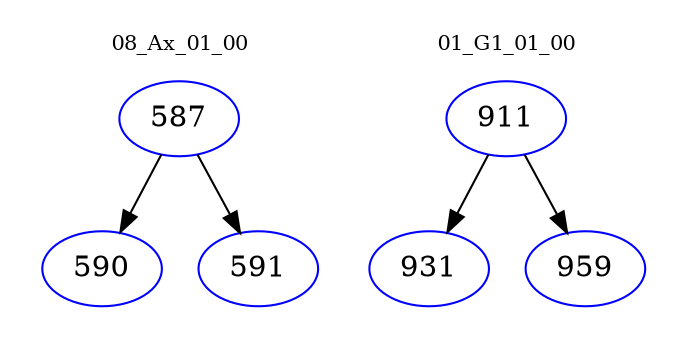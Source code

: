 digraph{
subgraph cluster_0 {
color = white
label = "08_Ax_01_00";
fontsize=10;
T0_587 [label="587", color="blue"]
T0_587 -> T0_590 [color="black"]
T0_590 [label="590", color="blue"]
T0_587 -> T0_591 [color="black"]
T0_591 [label="591", color="blue"]
}
subgraph cluster_1 {
color = white
label = "01_G1_01_00";
fontsize=10;
T1_911 [label="911", color="blue"]
T1_911 -> T1_931 [color="black"]
T1_931 [label="931", color="blue"]
T1_911 -> T1_959 [color="black"]
T1_959 [label="959", color="blue"]
}
}
